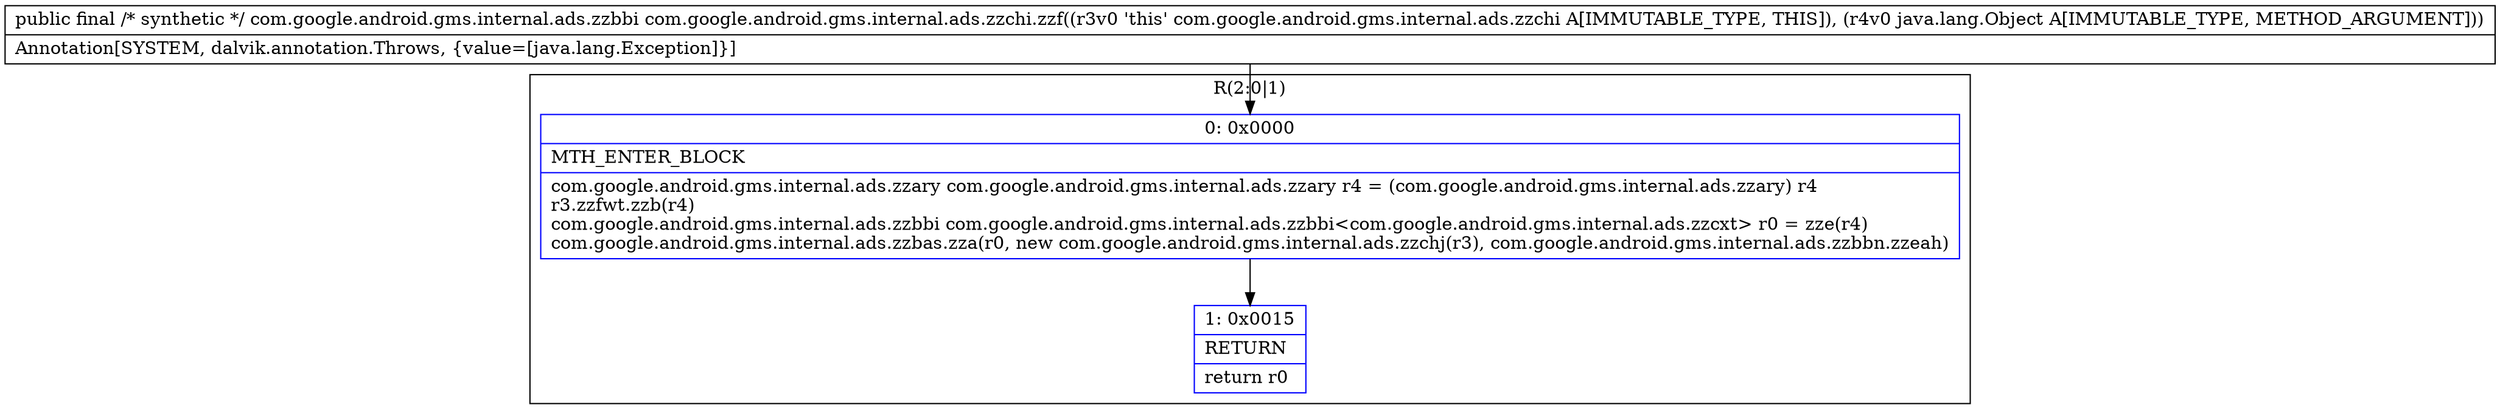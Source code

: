 digraph "CFG forcom.google.android.gms.internal.ads.zzchi.zzf(Ljava\/lang\/Object;)Lcom\/google\/android\/gms\/internal\/ads\/zzbbi;" {
subgraph cluster_Region_763762531 {
label = "R(2:0|1)";
node [shape=record,color=blue];
Node_0 [shape=record,label="{0\:\ 0x0000|MTH_ENTER_BLOCK\l|com.google.android.gms.internal.ads.zzary com.google.android.gms.internal.ads.zzary r4 = (com.google.android.gms.internal.ads.zzary) r4\lr3.zzfwt.zzb(r4)\lcom.google.android.gms.internal.ads.zzbbi com.google.android.gms.internal.ads.zzbbi\<com.google.android.gms.internal.ads.zzcxt\> r0 = zze(r4)\lcom.google.android.gms.internal.ads.zzbas.zza(r0, new com.google.android.gms.internal.ads.zzchj(r3), com.google.android.gms.internal.ads.zzbbn.zzeah)\l}"];
Node_1 [shape=record,label="{1\:\ 0x0015|RETURN\l|return r0\l}"];
}
MethodNode[shape=record,label="{public final \/* synthetic *\/ com.google.android.gms.internal.ads.zzbbi com.google.android.gms.internal.ads.zzchi.zzf((r3v0 'this' com.google.android.gms.internal.ads.zzchi A[IMMUTABLE_TYPE, THIS]), (r4v0 java.lang.Object A[IMMUTABLE_TYPE, METHOD_ARGUMENT]))  | Annotation[SYSTEM, dalvik.annotation.Throws, \{value=[java.lang.Exception]\}]\l}"];
MethodNode -> Node_0;
Node_0 -> Node_1;
}

